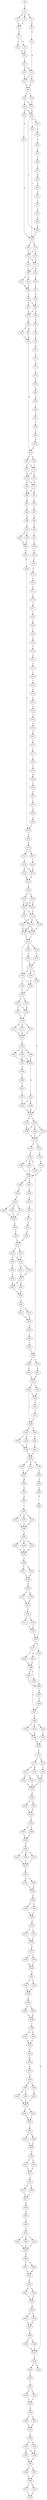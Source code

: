strict digraph  {
	S0 -> S1 [ label = T ];
	S1 -> S2 [ label = A ];
	S1 -> S3 [ label = G ];
	S1 -> S4 [ label = C ];
	S2 -> S5 [ label = A ];
	S3 -> S6 [ label = C ];
	S4 -> S5 [ label = A ];
	S5 -> S7 [ label = A ];
	S6 -> S8 [ label = G ];
	S7 -> S9 [ label = G ];
	S7 -> S10 [ label = A ];
	S8 -> S11 [ label = A ];
	S9 -> S12 [ label = G ];
	S10 -> S12 [ label = G ];
	S11 -> S13 [ label = T ];
	S11 -> S14 [ label = C ];
	S12 -> S15 [ label = A ];
	S13 -> S16 [ label = G ];
	S14 -> S16 [ label = G ];
	S15 -> S11 [ label = A ];
	S15 -> S17 [ label = G ];
	S16 -> S18 [ label = G ];
	S16 -> S19 [ label = T ];
	S17 -> S13 [ label = T ];
	S18 -> S20 [ label = A ];
	S18 -> S21 [ label = C ];
	S19 -> S21 [ label = C ];
	S20 -> S22 [ label = G ];
	S20 -> S23 [ label = A ];
	S21 -> S22 [ label = G ];
	S22 -> S24 [ label = A ];
	S22 -> S25 [ label = T ];
	S22 -> S26 [ label = T ];
	S23 -> S27 [ label = G ];
	S24 -> S28 [ label = A ];
	S25 -> S29 [ label = A ];
	S26 -> S28 [ label = A ];
	S27 -> S28 [ label = A ];
	S28 -> S30 [ label = C ];
	S28 -> S31 [ label = A ];
	S29 -> S32 [ label = G ];
	S30 -> S33 [ label = T ];
	S31 -> S33 [ label = T ];
	S31 -> S34 [ label = C ];
	S32 -> S35 [ label = C ];
	S33 -> S36 [ label = T ];
	S33 -> S37 [ label = C ];
	S34 -> S37 [ label = C ];
	S35 -> S38 [ label = C ];
	S36 -> S39 [ label = T ];
	S37 -> S40 [ label = A ];
	S37 -> S39 [ label = T ];
	S38 -> S41 [ label = A ];
	S39 -> S42 [ label = G ];
	S39 -> S43 [ label = C ];
	S40 -> S44 [ label = A ];
	S41 -> S45 [ label = G ];
	S42 -> S46 [ label = A ];
	S43 -> S46 [ label = A ];
	S44 -> S47 [ label = C ];
	S45 -> S48 [ label = G ];
	S46 -> S49 [ label = A ];
	S47 -> S50 [ label = G ];
	S48 -> S51 [ label = C ];
	S49 -> S52 [ label = A ];
	S49 -> S53 [ label = G ];
	S50 -> S52 [ label = A ];
	S51 -> S54 [ label = G ];
	S52 -> S55 [ label = C ];
	S52 -> S56 [ label = C ];
	S53 -> S55 [ label = C ];
	S54 -> S57 [ label = A ];
	S55 -> S58 [ label = A ];
	S56 -> S59 [ label = G ];
	S57 -> S60 [ label = A ];
	S58 -> S61 [ label = A ];
	S58 -> S62 [ label = G ];
	S59 -> S63 [ label = T ];
	S60 -> S26 [ label = T ];
	S61 -> S64 [ label = A ];
	S62 -> S64 [ label = A ];
	S63 -> S65 [ label = C ];
	S64 -> S66 [ label = A ];
	S65 -> S67 [ label = G ];
	S66 -> S68 [ label = G ];
	S66 -> S69 [ label = A ];
	S67 -> S70 [ label = G ];
	S68 -> S71 [ label = A ];
	S68 -> S72 [ label = C ];
	S69 -> S72 [ label = C ];
	S70 -> S73 [ label = A ];
	S71 -> S74 [ label = G ];
	S72 -> S75 [ label = A ];
	S72 -> S74 [ label = G ];
	S73 -> S76 [ label = C ];
	S74 -> S77 [ label = A ];
	S74 -> S78 [ label = G ];
	S75 -> S77 [ label = A ];
	S76 -> S79 [ label = T ];
	S77 -> S80 [ label = G ];
	S77 -> S81 [ label = A ];
	S78 -> S80 [ label = G ];
	S79 -> S82 [ label = G ];
	S80 -> S83 [ label = A ];
	S81 -> S84 [ label = C ];
	S82 -> S85 [ label = G ];
	S83 -> S86 [ label = T ];
	S84 -> S87 [ label = T ];
	S85 -> S88 [ label = T ];
	S86 -> S89 [ label = G ];
	S87 -> S90 [ label = A ];
	S88 -> S91 [ label = A ];
	S89 -> S92 [ label = A ];
	S90 -> S93 [ label = T ];
	S91 -> S94 [ label = T ];
	S92 -> S95 [ label = A ];
	S92 -> S96 [ label = G ];
	S93 -> S97 [ label = T ];
	S94 -> S98 [ label = C ];
	S95 -> S99 [ label = A ];
	S96 -> S99 [ label = A ];
	S97 -> S100 [ label = G ];
	S98 -> S101 [ label = G ];
	S99 -> S102 [ label = A ];
	S100 -> S103 [ label = G ];
	S101 -> S66 [ label = A ];
	S102 -> S104 [ label = C ];
	S103 -> S105 [ label = A ];
	S104 -> S106 [ label = T ];
	S105 -> S107 [ label = G ];
	S106 -> S108 [ label = A ];
	S107 -> S109 [ label = C ];
	S108 -> S110 [ label = C ];
	S109 -> S111 [ label = A ];
	S110 -> S112 [ label = C ];
	S110 -> S113 [ label = T ];
	S111 -> S114 [ label = G ];
	S112 -> S115 [ label = A ];
	S113 -> S116 [ label = C ];
	S114 -> S117 [ label = G ];
	S115 -> S118 [ label = A ];
	S115 -> S119 [ label = G ];
	S116 -> S119 [ label = G ];
	S117 -> S120 [ label = T ];
	S118 -> S121 [ label = A ];
	S119 -> S121 [ label = A ];
	S120 -> S122 [ label = A ];
	S121 -> S123 [ label = A ];
	S122 -> S124 [ label = C ];
	S123 -> S125 [ label = A ];
	S123 -> S126 [ label = G ];
	S124 -> S127 [ label = A ];
	S125 -> S128 [ label = G ];
	S125 -> S129 [ label = A ];
	S126 -> S128 [ label = G ];
	S126 -> S129 [ label = A ];
	S127 -> S130 [ label = T ];
	S128 -> S131 [ label = T ];
	S129 -> S131 [ label = T ];
	S129 -> S132 [ label = A ];
	S130 -> S133 [ label = T ];
	S131 -> S134 [ label = G ];
	S131 -> S135 [ label = C ];
	S131 -> S136 [ label = T ];
	S132 -> S134 [ label = G ];
	S133 -> S137 [ label = C ];
	S134 -> S138 [ label = A ];
	S134 -> S139 [ label = C ];
	S135 -> S139 [ label = C ];
	S135 -> S138 [ label = A ];
	S136 -> S138 [ label = A ];
	S137 -> S140 [ label = C ];
	S138 -> S141 [ label = T ];
	S139 -> S141 [ label = T ];
	S140 -> S142 [ label = T ];
	S141 -> S143 [ label = G ];
	S141 -> S144 [ label = T ];
	S141 -> S145 [ label = A ];
	S142 -> S146 [ label = G ];
	S143 -> S147 [ label = T ];
	S144 -> S148 [ label = C ];
	S144 -> S149 [ label = T ];
	S145 -> S150 [ label = C ];
	S146 -> S151 [ label = G ];
	S147 -> S152 [ label = G ];
	S148 -> S153 [ label = G ];
	S149 -> S153 [ label = G ];
	S150 -> S152 [ label = G ];
	S151 -> S154 [ label = A ];
	S152 -> S155 [ label = C ];
	S152 -> S144 [ label = T ];
	S152 -> S156 [ label = A ];
	S153 -> S157 [ label = C ];
	S153 -> S158 [ label = T ];
	S154 -> S159 [ label = A ];
	S155 -> S149 [ label = T ];
	S156 -> S160 [ label = C ];
	S157 -> S161 [ label = T ];
	S157 -> S162 [ label = C ];
	S158 -> S162 [ label = C ];
	S159 -> S163 [ label = G ];
	S160 -> S164 [ label = G ];
	S160 -> S165 [ label = T ];
	S161 -> S166 [ label = T ];
	S162 -> S166 [ label = T ];
	S163 -> S167 [ label = G ];
	S164 -> S168 [ label = T ];
	S164 -> S169 [ label = A ];
	S164 -> S170 [ label = C ];
	S165 -> S169 [ label = A ];
	S166 -> S171 [ label = G ];
	S166 -> S172 [ label = T ];
	S166 -> S173 [ label = A ];
	S167 -> S174 [ label = G ];
	S168 -> S175 [ label = T ];
	S169 -> S175 [ label = T ];
	S170 -> S175 [ label = T ];
	S171 -> S176 [ label = G ];
	S172 -> S176 [ label = G ];
	S173 -> S176 [ label = G ];
	S174 -> S177 [ label = G ];
	S175 -> S178 [ label = A ];
	S175 -> S179 [ label = T ];
	S176 -> S180 [ label = T ];
	S177 -> S181 [ label = A ];
	S178 -> S182 [ label = C ];
	S179 -> S183 [ label = T ];
	S180 -> S184 [ label = G ];
	S180 -> S185 [ label = C ];
	S180 -> S186 [ label = T ];
	S181 -> S187 [ label = G ];
	S182 -> S188 [ label = T ];
	S182 -> S189 [ label = G ];
	S182 -> S190 [ label = C ];
	S183 -> S191 [ label = A ];
	S184 -> S192 [ label = C ];
	S185 -> S193 [ label = G ];
	S185 -> S192 [ label = C ];
	S186 -> S192 [ label = C ];
	S187 -> S194 [ label = A ];
	S188 -> S195 [ label = T ];
	S189 -> S196 [ label = T ];
	S190 -> S195 [ label = T ];
	S191 -> S195 [ label = T ];
	S192 -> S197 [ label = A ];
	S193 -> S198 [ label = T ];
	S194 -> S199 [ label = C ];
	S195 -> S200 [ label = G ];
	S195 -> S201 [ label = A ];
	S196 -> S202 [ label = G ];
	S196 -> S203 [ label = T ];
	S197 -> S204 [ label = T ];
	S197 -> S205 [ label = C ];
	S198 -> S206 [ label = T ];
	S199 -> S207 [ label = T ];
	S200 -> S208 [ label = A ];
	S201 -> S209 [ label = C ];
	S202 -> S210 [ label = C ];
	S203 -> S211 [ label = A ];
	S204 -> S160 [ label = C ];
	S205 -> S160 [ label = C ];
	S206 -> S212 [ label = C ];
	S207 -> S213 [ label = C ];
	S208 -> S214 [ label = C ];
	S209 -> S215 [ label = A ];
	S210 -> S216 [ label = A ];
	S211 -> S216 [ label = A ];
	S212 -> S217 [ label = T ];
	S213 -> S218 [ label = G ];
	S214 -> S219 [ label = T ];
	S214 -> S220 [ label = C ];
	S214 -> S221 [ label = G ];
	S215 -> S222 [ label = A ];
	S216 -> S223 [ label = A ];
	S216 -> S224 [ label = G ];
	S217 -> S204 [ label = T ];
	S218 -> S225 [ label = A ];
	S219 -> S226 [ label = T ];
	S220 -> S226 [ label = T ];
	S221 -> S226 [ label = T ];
	S222 -> S227 [ label = A ];
	S223 -> S228 [ label = A ];
	S223 -> S229 [ label = A ];
	S224 -> S228 [ label = A ];
	S225 -> S106 [ label = T ];
	S226 -> S230 [ label = C ];
	S227 -> S231 [ label = T ];
	S228 -> S232 [ label = G ];
	S229 -> S233 [ label = C ];
	S229 -> S234 [ label = A ];
	S230 -> S235 [ label = C ];
	S231 -> S236 [ label = A ];
	S232 -> S237 [ label = C ];
	S233 -> S238 [ label = A ];
	S233 -> S239 [ label = C ];
	S234 -> S240 [ label = G ];
	S235 -> S241 [ label = A ];
	S236 -> S241 [ label = A ];
	S237 -> S229 [ label = A ];
	S238 -> S242 [ label = G ];
	S239 -> S242 [ label = G ];
	S240 -> S243 [ label = A ];
	S241 -> S244 [ label = T ];
	S241 -> S245 [ label = C ];
	S242 -> S246 [ label = A ];
	S243 -> S246 [ label = A ];
	S244 -> S247 [ label = G ];
	S244 -> S248 [ label = T ];
	S245 -> S247 [ label = G ];
	S246 -> S249 [ label = T ];
	S246 -> S250 [ label = A ];
	S246 -> S251 [ label = C ];
	S247 -> S252 [ label = A ];
	S247 -> S253 [ label = C ];
	S248 -> S254 [ label = T ];
	S249 -> S255 [ label = C ];
	S250 -> S256 [ label = G ];
	S251 -> S255 [ label = C ];
	S252 -> S257 [ label = G ];
	S253 -> S257 [ label = G ];
	S254 -> S258 [ label = T ];
	S255 -> S259 [ label = A ];
	S256 -> S260 [ label = T ];
	S257 -> S261 [ label = A ];
	S257 -> S262 [ label = T ];
	S258 -> S261 [ label = A ];
	S259 -> S263 [ label = G ];
	S260 -> S264 [ label = A ];
	S261 -> S265 [ label = C ];
	S262 -> S265 [ label = C ];
	S263 -> S267 [ label = G ];
	S264 -> S268 [ label = T ];
	S265 -> S269 [ label = A ];
	S267 -> S270 [ label = C ];
	S268 -> S271 [ label = T ];
	S269 -> S272 [ label = G ];
	S269 -> S273 [ label = A ];
	S270 -> S274 [ label = A ];
	S270 -> S275 [ label = T ];
	S270 -> S276 [ label = C ];
	S271 -> S277 [ label = A ];
	S271 -> S278 [ label = G ];
	S272 -> S279 [ label = A ];
	S273 -> S279 [ label = A ];
	S274 -> S280 [ label = A ];
	S275 -> S280 [ label = A ];
	S276 -> S280 [ label = A ];
	S277 -> S281 [ label = A ];
	S277 -> S282 [ label = C ];
	S278 -> S283 [ label = A ];
	S279 -> S284 [ label = A ];
	S280 -> S285 [ label = C ];
	S281 -> S286 [ label = A ];
	S282 -> S286 [ label = A ];
	S283 -> S287 [ label = A ];
	S284 -> S288 [ label = G ];
	S285 -> S289 [ label = T ];
	S285 -> S290 [ label = A ];
	S285 -> S291 [ label = G ];
	S286 -> S292 [ label = T ];
	S286 -> S293 [ label = C ];
	S287 -> S294 [ label = C ];
	S288 -> S295 [ label = A ];
	S289 -> S296 [ label = G ];
	S290 -> S296 [ label = G ];
	S291 -> S296 [ label = G ];
	S292 -> S297 [ label = G ];
	S293 -> S283 [ label = A ];
	S294 -> S297 [ label = G ];
	S295 -> S196 [ label = T ];
	S296 -> S298 [ label = T ];
	S297 -> S299 [ label = A ];
	S298 -> S300 [ label = G ];
	S298 -> S301 [ label = T ];
	S299 -> S302 [ label = A ];
	S299 -> S303 [ label = G ];
	S299 -> S304 [ label = C ];
	S300 -> S305 [ label = G ];
	S301 -> S305 [ label = G ];
	S302 -> S306 [ label = C ];
	S303 -> S307 [ label = A ];
	S304 -> S306 [ label = C ];
	S305 -> S308 [ label = A ];
	S306 -> S309 [ label = T ];
	S307 -> S309 [ label = T ];
	S308 -> S310 [ label = A ];
	S308 -> S311 [ label = G ];
	S309 -> S312 [ label = G ];
	S310 -> S313 [ label = A ];
	S311 -> S313 [ label = A ];
	S312 -> S314 [ label = C ];
	S312 -> S315 [ label = G ];
	S313 -> S316 [ label = A ];
	S314 -> S317 [ label = G ];
	S314 -> S318 [ label = A ];
	S315 -> S319 [ label = T ];
	S316 -> S320 [ label = T ];
	S316 -> S321 [ label = C ];
	S317 -> S322 [ label = C ];
	S317 -> S323 [ label = A ];
	S318 -> S324 [ label = G ];
	S319 -> S324 [ label = G ];
	S320 -> S325 [ label = C ];
	S321 -> S325 [ label = C ];
	S322 -> S326 [ label = C ];
	S323 -> S326 [ label = C ];
	S324 -> S327 [ label = A ];
	S324 -> S326 [ label = C ];
	S325 -> S271 [ label = T ];
	S326 -> S328 [ label = A ];
	S327 -> S329 [ label = T ];
	S328 -> S330 [ label = A ];
	S328 -> S331 [ label = G ];
	S329 -> S332 [ label = G ];
	S329 -> S333 [ label = A ];
	S330 -> S334 [ label = G ];
	S331 -> S334 [ label = G ];
	S332 -> S335 [ label = T ];
	S334 -> S336 [ label = A ];
	S335 -> S337 [ label = T ];
	S336 -> S338 [ label = T ];
	S336 -> S339 [ label = C ];
	S337 -> S340 [ label = T ];
	S337 -> S341 [ label = C ];
	S338 -> S342 [ label = C ];
	S339 -> S342 [ label = C ];
	S340 -> S343 [ label = T ];
	S341 -> S343 [ label = T ];
	S342 -> S344 [ label = T ];
	S343 -> S345 [ label = A ];
	S344 -> S346 [ label = G ];
	S344 -> S347 [ label = T ];
	S344 -> S348 [ label = C ];
	S345 -> S349 [ label = T ];
	S345 -> S350 [ label = C ];
	S346 -> S351 [ label = T ];
	S347 -> S351 [ label = T ];
	S348 -> S351 [ label = T ];
	S349 -> S352 [ label = C ];
	S350 -> S352 [ label = C ];
	S351 -> S353 [ label = C ];
	S352 -> S354 [ label = C ];
	S353 -> S355 [ label = A ];
	S353 -> S356 [ label = C ];
	S354 -> S357 [ label = A ];
	S354 -> S358 [ label = G ];
	S355 -> S359 [ label = A ];
	S356 -> S359 [ label = A ];
	S357 -> S360 [ label = A ];
	S357 -> S361 [ label = C ];
	S358 -> S360 [ label = A ];
	S359 -> S362 [ label = A ];
	S360 -> S363 [ label = G ];
	S361 -> S363 [ label = G ];
	S362 -> S364 [ label = A ];
	S362 -> S365 [ label = G ];
	S363 -> S366 [ label = A ];
	S363 -> S367 [ label = G ];
	S364 -> S368 [ label = T ];
	S365 -> S368 [ label = T ];
	S366 -> S369 [ label = A ];
	S367 -> S369 [ label = A ];
	S368 -> S370 [ label = T ];
	S369 -> S371 [ label = A ];
	S369 -> S372 [ label = G ];
	S370 -> S373 [ label = C ];
	S370 -> S374 [ label = T ];
	S371 -> S375 [ label = C ];
	S372 -> S375 [ label = C ];
	S373 -> S376 [ label = C ];
	S374 -> S376 [ label = C ];
	S376 -> S377 [ label = G ];
	S377 -> S378 [ label = A ];
	S377 -> S379 [ label = C ];
	S378 -> S380 [ label = A ];
	S379 -> S380 [ label = A ];
	S380 -> S381 [ label = A ];
	S381 -> S382 [ label = T ];
	S381 -> S383 [ label = C ];
	S382 -> S384 [ label = G ];
	S383 -> S384 [ label = G ];
	S384 -> S385 [ label = A ];
	S385 -> S386 [ label = G ];
	S385 -> S387 [ label = A ];
	S386 -> S388 [ label = A ];
	S387 -> S388 [ label = A ];
	S388 -> S389 [ label = T ];
	S389 -> S390 [ label = A ];
	S389 -> S391 [ label = G ];
	S390 -> S392 [ label = A ];
	S391 -> S392 [ label = A ];
	S392 -> S393 [ label = G ];
	S393 -> S394 [ label = G ];
	S394 -> S395 [ label = G ];
	S395 -> S396 [ label = A ];
	S396 -> S397 [ label = T ];
	S396 -> S398 [ label = C ];
	S397 -> S399 [ label = T ];
	S397 -> S400 [ label = C ];
	S398 -> S401 [ label = A ];
	S399 -> S402 [ label = T ];
	S400 -> S402 [ label = T ];
	S401 -> S402 [ label = T ];
	S402 -> S403 [ label = A ];
	S402 -> S404 [ label = G ];
	S403 -> S405 [ label = C ];
	S404 -> S405 [ label = C ];
	S405 -> S406 [ label = T ];
	S406 -> S407 [ label = T ];
	S406 -> S408 [ label = G ];
	S407 -> S409 [ label = G ];
	S408 -> S409 [ label = G ];
	S409 -> S410 [ label = G ];
	S410 -> S411 [ label = C ];
	S410 -> S412 [ label = G ];
	S411 -> S413 [ label = T ];
	S412 -> S413 [ label = T ];
	S413 -> S414 [ label = T ];
	S414 -> S415 [ label = T ];
	S414 -> S416 [ label = C ];
	S415 -> S417 [ label = C ];
	S416 -> S417 [ label = C ];
	S417 -> S418 [ label = G ];
	S418 -> S419 [ label = G ];
	S419 -> S420 [ label = A ];
	S420 -> S421 [ label = C ];
	S421 -> S422 [ label = T ];
	S421 -> S423 [ label = A ];
	S421 -> S424 [ label = C ];
	S422 -> S425 [ label = T ];
	S423 -> S425 [ label = T ];
	S424 -> S425 [ label = T ];
	S425 -> S426 [ label = C ];
	S426 -> S427 [ label = T ];
	S426 -> S428 [ label = C ];
	S427 -> S429 [ label = A ];
	S428 -> S429 [ label = A ];
	S429 -> S430 [ label = A ];
	S430 -> S431 [ label = A ];
	S430 -> S432 [ label = G ];
	S431 -> S433 [ label = T ];
	S432 -> S433 [ label = T ];
	S433 -> S434 [ label = A ];
	S434 -> S435 [ label = T ];
	S434 -> S436 [ label = C ];
	S435 -> S437 [ label = G ];
	S436 -> S437 [ label = G ];
	S437 -> S438 [ label = C ];
	S438 -> S439 [ label = T ];
	S438 -> S440 [ label = C ];
	S439 -> S327 [ label = A ];
	S440 -> S327 [ label = A ];
}
